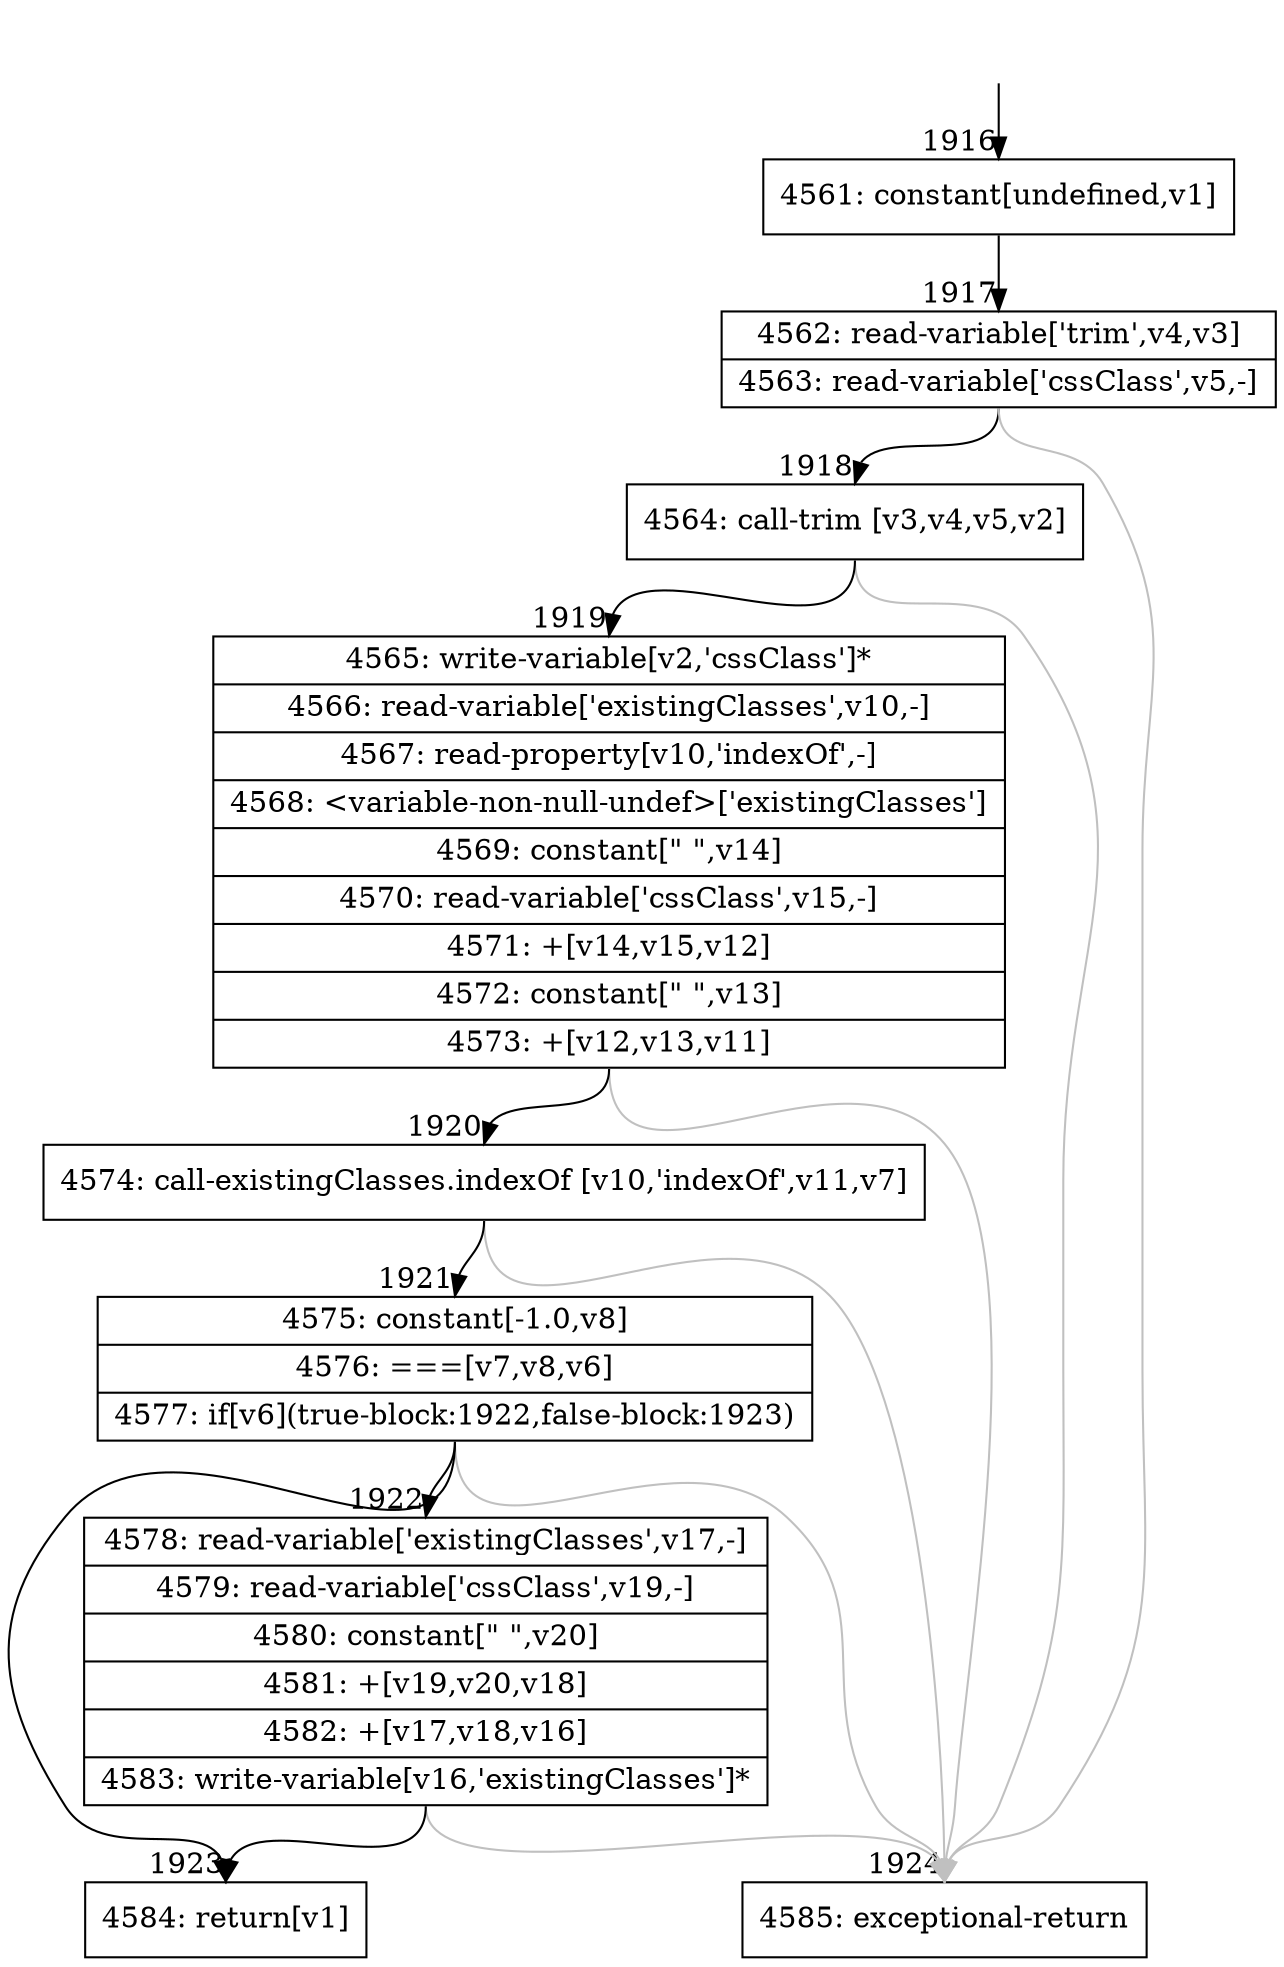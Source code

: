 digraph {
rankdir="TD"
BB_entry143[shape=none,label=""];
BB_entry143 -> BB1916 [tailport=s, headport=n, headlabel="    1916"]
BB1916 [shape=record label="{4561: constant[undefined,v1]}" ] 
BB1916 -> BB1917 [tailport=s, headport=n, headlabel="      1917"]
BB1917 [shape=record label="{4562: read-variable['trim',v4,v3]|4563: read-variable['cssClass',v5,-]}" ] 
BB1917 -> BB1918 [tailport=s, headport=n, headlabel="      1918"]
BB1917 -> BB1924 [tailport=s, headport=n, color=gray, headlabel="      1924"]
BB1918 [shape=record label="{4564: call-trim [v3,v4,v5,v2]}" ] 
BB1918 -> BB1919 [tailport=s, headport=n, headlabel="      1919"]
BB1918 -> BB1924 [tailport=s, headport=n, color=gray]
BB1919 [shape=record label="{4565: write-variable[v2,'cssClass']*|4566: read-variable['existingClasses',v10,-]|4567: read-property[v10,'indexOf',-]|4568: \<variable-non-null-undef\>['existingClasses']|4569: constant[\" \",v14]|4570: read-variable['cssClass',v15,-]|4571: +[v14,v15,v12]|4572: constant[\" \",v13]|4573: +[v12,v13,v11]}" ] 
BB1919 -> BB1920 [tailport=s, headport=n, headlabel="      1920"]
BB1919 -> BB1924 [tailport=s, headport=n, color=gray]
BB1920 [shape=record label="{4574: call-existingClasses.indexOf [v10,'indexOf',v11,v7]}" ] 
BB1920 -> BB1921 [tailport=s, headport=n, headlabel="      1921"]
BB1920 -> BB1924 [tailport=s, headport=n, color=gray]
BB1921 [shape=record label="{4575: constant[-1.0,v8]|4576: ===[v7,v8,v6]|4577: if[v6](true-block:1922,false-block:1923)}" ] 
BB1921 -> BB1922 [tailport=s, headport=n, headlabel="      1922"]
BB1921 -> BB1923 [tailport=s, headport=n, headlabel="      1923"]
BB1921 -> BB1924 [tailport=s, headport=n, color=gray]
BB1922 [shape=record label="{4578: read-variable['existingClasses',v17,-]|4579: read-variable['cssClass',v19,-]|4580: constant[\" \",v20]|4581: +[v19,v20,v18]|4582: +[v17,v18,v16]|4583: write-variable[v16,'existingClasses']*}" ] 
BB1922 -> BB1923 [tailport=s, headport=n]
BB1922 -> BB1924 [tailport=s, headport=n, color=gray]
BB1923 [shape=record label="{4584: return[v1]}" ] 
BB1924 [shape=record label="{4585: exceptional-return}" ] 
//#$~ 2902
}
